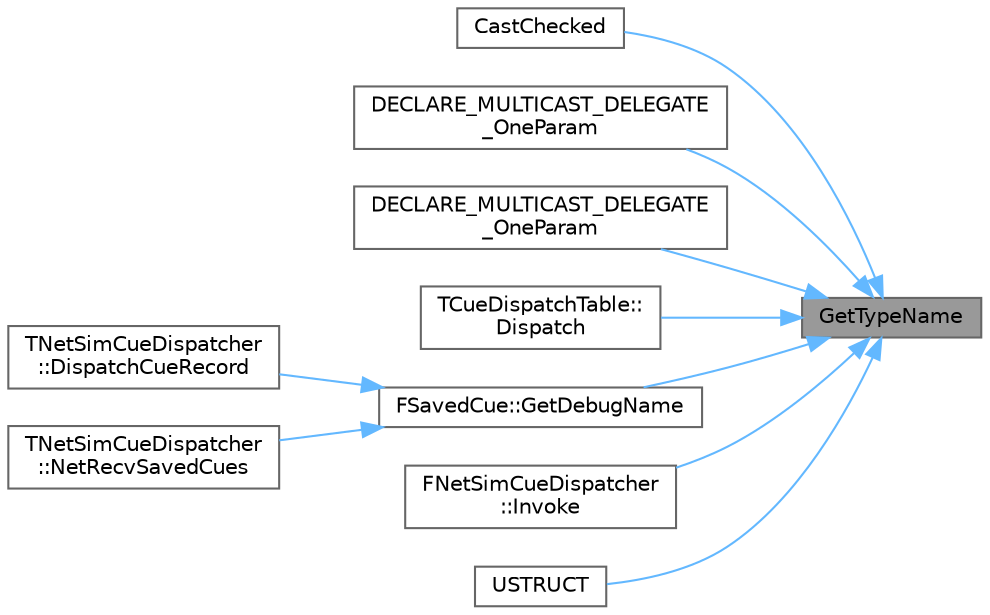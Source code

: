 digraph "GetTypeName"
{
 // INTERACTIVE_SVG=YES
 // LATEX_PDF_SIZE
  bgcolor="transparent";
  edge [fontname=Helvetica,fontsize=10,labelfontname=Helvetica,labelfontsize=10];
  node [fontname=Helvetica,fontsize=10,shape=box,height=0.2,width=0.4];
  rankdir="RL";
  Node1 [id="Node000001",label="GetTypeName",height=0.2,width=0.4,color="gray40", fillcolor="grey60", style="filled", fontcolor="black",tooltip=" "];
  Node1 -> Node2 [id="edge1_Node000001_Node000002",dir="back",color="steelblue1",style="solid",tooltip=" "];
  Node2 [id="Node000002",label="CastChecked",height=0.2,width=0.4,color="grey40", fillcolor="white", style="filled",URL="$d4/d55/Casts_8h.html#a6179024f682e78f98f7cfd82c1fdac31",tooltip=" "];
  Node1 -> Node3 [id="edge2_Node000001_Node000003",dir="back",color="steelblue1",style="solid",tooltip=" "];
  Node3 [id="Node000003",label="DECLARE_MULTICAST_DELEGATE\l_OneParam",height=0.2,width=0.4,color="grey40", fillcolor="white", style="filled",URL="$d7/d56/AudioOscilloscopePanelStyle_8h.html#a0124ee107e10f9d8780330850ca7011f",tooltip=" "];
  Node1 -> Node4 [id="edge3_Node000001_Node000004",dir="back",color="steelblue1",style="solid",tooltip=" "];
  Node4 [id="Node000004",label="DECLARE_MULTICAST_DELEGATE\l_OneParam",height=0.2,width=0.4,color="grey40", fillcolor="white", style="filled",URL="$d6/d5c/AudioVectorscopePanelStyle_8h.html#add370f14e2451eb908add1ca405a5d2a",tooltip=" "];
  Node1 -> Node5 [id="edge4_Node000001_Node000005",dir="back",color="steelblue1",style="solid",tooltip=" "];
  Node5 [id="Node000005",label="TCueDispatchTable::\lDispatch",height=0.2,width=0.4,color="grey40", fillcolor="white", style="filled",URL="$d1/d46/classTCueDispatchTable.html#a5352203f5ff43e2bc9a0f9f40796f5c9",tooltip=" "];
  Node1 -> Node6 [id="edge5_Node000001_Node000006",dir="back",color="steelblue1",style="solid",tooltip=" "];
  Node6 [id="Node000006",label="FSavedCue::GetDebugName",height=0.2,width=0.4,color="grey40", fillcolor="white", style="filled",URL="$d7/ddf/structFSavedCue.html#a504de7077866ff33b7503dcddcf9ee22",tooltip=" "];
  Node6 -> Node7 [id="edge6_Node000006_Node000007",dir="back",color="steelblue1",style="solid",tooltip=" "];
  Node7 [id="Node000007",label="TNetSimCueDispatcher\l::DispatchCueRecord",height=0.2,width=0.4,color="grey40", fillcolor="white", style="filled",URL="$d1/dbb/structTNetSimCueDispatcher.html#aa33c1c5271b436191cdd91ed7c2e5f11",tooltip=" "];
  Node6 -> Node8 [id="edge7_Node000006_Node000008",dir="back",color="steelblue1",style="solid",tooltip=" "];
  Node8 [id="Node000008",label="TNetSimCueDispatcher\l::NetRecvSavedCues",height=0.2,width=0.4,color="grey40", fillcolor="white", style="filled",URL="$d1/dbb/structTNetSimCueDispatcher.html#ae53d75d02be3391bfe7d6235cb4df7a7",tooltip=" "];
  Node1 -> Node9 [id="edge8_Node000001_Node000009",dir="back",color="steelblue1",style="solid",tooltip=" "];
  Node9 [id="Node000009",label="FNetSimCueDispatcher\l::Invoke",height=0.2,width=0.4,color="grey40", fillcolor="white", style="filled",URL="$df/d26/structFNetSimCueDispatcher.html#a78cd40e664e4ab9bbb0c4ccb6ab927c2",tooltip=" "];
  Node1 -> Node10 [id="edge9_Node000001_Node000010",dir="back",color="steelblue1",style="solid",tooltip=" "];
  Node10 [id="Node000010",label="USTRUCT",height=0.2,width=0.4,color="grey40", fillcolor="white", style="filled",URL="$de/d1a/SlateWidgetStyle_8h.html#af422e40349eab55b37f08f33ca770472",tooltip="Base structure for widget styles."];
}
